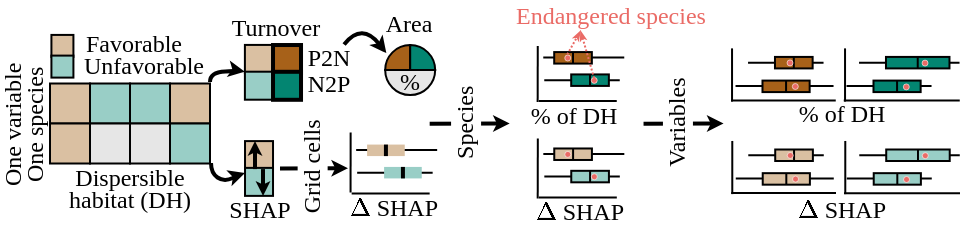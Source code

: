 <mxfile version="27.0.9">
  <diagram name="Page-1" id="c7558073-3199-34d8-9f00-42111426c3f3">
    <mxGraphModel dx="1092" dy="845" grid="1" gridSize="10" guides="1" tooltips="1" connect="1" arrows="1" fold="1" page="1" pageScale="1" pageWidth="826" pageHeight="1169" background="none" math="1" shadow="0">
      <root>
        <mxCell id="0" />
        <mxCell id="1" parent="0" />
        <mxCell id="JVSTVVGn9j7_Rl-9eGPp-84" value="" style="endArrow=none;html=1;rounded=0;" parent="1" edge="1">
          <mxGeometry width="50" height="50" relative="1" as="geometry">
            <mxPoint x="439.63" y="107.75" as="sourcePoint" />
            <mxPoint x="480.13" y="107.75" as="targetPoint" />
          </mxGeometry>
        </mxCell>
        <mxCell id="t9Jcl4g-q7xanhM5zm8e-96" value="" style="whiteSpace=wrap;html=1;aspect=fixed;fillColor=light-dark(#DAC0A2,#272727);fontFamily=Merriweather;" parent="1" vertex="1">
          <mxGeometry x="193" y="120.75" width="20" height="20" as="geometry" />
        </mxCell>
        <mxCell id="t9Jcl4g-q7xanhM5zm8e-97" value="" style="whiteSpace=wrap;html=1;aspect=fixed;fillColor=#99CEC6;fontFamily=Merriweather;" parent="1" vertex="1">
          <mxGeometry x="213" y="120.75" width="20" height="20" as="geometry" />
        </mxCell>
        <mxCell id="t9Jcl4g-q7xanhM5zm8e-98" value="" style="whiteSpace=wrap;html=1;aspect=fixed;fillColor=#99CEC6;fontFamily=Merriweather;" parent="1" vertex="1">
          <mxGeometry x="233" y="120.75" width="20" height="20" as="geometry" />
        </mxCell>
        <mxCell id="t9Jcl4g-q7xanhM5zm8e-99" value="" style="whiteSpace=wrap;html=1;aspect=fixed;fillColor=light-dark(#DAC0A2,#272727);fontFamily=Merriweather;" parent="1" vertex="1">
          <mxGeometry x="253" y="120.75" width="20" height="20" as="geometry" />
        </mxCell>
        <mxCell id="t9Jcl4g-q7xanhM5zm8e-101" value="" style="whiteSpace=wrap;html=1;aspect=fixed;fillColor=#DAC0A2;fontFamily=Merriweather;" parent="1" vertex="1">
          <mxGeometry x="193" y="140.75" width="20" height="20" as="geometry" />
        </mxCell>
        <mxCell id="t9Jcl4g-q7xanhM5zm8e-102" value="" style="whiteSpace=wrap;html=1;aspect=fixed;fillColor=#E6E6E6;fontFamily=Merriweather;" parent="1" vertex="1">
          <mxGeometry x="213" y="140.75" width="20" height="20" as="geometry" />
        </mxCell>
        <mxCell id="t9Jcl4g-q7xanhM5zm8e-103" value="" style="whiteSpace=wrap;html=1;aspect=fixed;fillColor=#E6E6E6;fontFamily=Merriweather;" parent="1" vertex="1">
          <mxGeometry x="233" y="140.75" width="20" height="20" as="geometry" />
        </mxCell>
        <mxCell id="t9Jcl4g-q7xanhM5zm8e-104" value="" style="whiteSpace=wrap;html=1;aspect=fixed;fillColor=#99CEC6;fontFamily=Merriweather;" parent="1" vertex="1">
          <mxGeometry x="253" y="140.75" width="20" height="20" as="geometry" />
        </mxCell>
        <mxCell id="t9Jcl4g-q7xanhM5zm8e-111" value="" style="whiteSpace=wrap;html=1;aspect=fixed;fillColor=light-dark(#DAC0A2,#272727);fontFamily=Merriweather;" parent="1" vertex="1">
          <mxGeometry x="193.71" y="96.46" width="11" height="11" as="geometry" />
        </mxCell>
        <mxCell id="t9Jcl4g-q7xanhM5zm8e-112" value="" style="whiteSpace=wrap;html=1;aspect=fixed;fillColor=#99CEC6;fontFamily=Merriweather;" parent="1" vertex="1">
          <mxGeometry x="193.71" y="106.8" width="11" height="11" as="geometry" />
        </mxCell>
        <mxCell id="t9Jcl4g-q7xanhM5zm8e-113" value="Favorable" style="text;html=1;align=center;verticalAlign=middle;whiteSpace=wrap;rounded=0;fontFamily=Merriweather;fontSize=12;" parent="1" vertex="1">
          <mxGeometry x="210" y="97.46" width="50" height="8" as="geometry" />
        </mxCell>
        <mxCell id="t9Jcl4g-q7xanhM5zm8e-114" value="Unfavorable" style="text;html=1;align=center;verticalAlign=middle;whiteSpace=wrap;rounded=0;fontFamily=Merriweather;fontSize=12;" parent="1" vertex="1">
          <mxGeometry x="210" y="107.8" width="60" height="8" as="geometry" />
        </mxCell>
        <mxCell id="t9Jcl4g-q7xanhM5zm8e-116" value="&lt;div style=&quot;line-height: 90%;&quot;&gt;Dispersible habitat (DH)&lt;/div&gt;" style="text;align=center;verticalAlign=middle;rounded=0;fontFamily=Merriweather;spacing=2;horizontal=1;whiteSpace=wrap;html=1;imageHeight=24;imageWidth=24;strokeOpacity=100;arcSize=12;" parent="1" vertex="1">
          <mxGeometry x="193" y="163.58" width="80" height="18.25" as="geometry" />
        </mxCell>
        <mxCell id="t9Jcl4g-q7xanhM5zm8e-122" value="" style="endArrow=none;html=1;rounded=0;" parent="1" edge="1">
          <mxGeometry width="50" height="50" relative="1" as="geometry">
            <mxPoint x="437.38" y="129.5" as="sourcePoint" />
            <mxPoint x="476.38" y="129.5" as="targetPoint" />
          </mxGeometry>
        </mxCell>
        <mxCell id="t9Jcl4g-q7xanhM5zm8e-123" value="" style="endArrow=none;html=1;rounded=0;exitX=0.231;exitY=-0.23;exitDx=0;exitDy=0;exitPerimeter=0;" parent="1" edge="1">
          <mxGeometry width="50" height="50" relative="1" as="geometry">
            <mxPoint x="436.828" y="129.99" as="sourcePoint" />
            <mxPoint x="436.88" y="102" as="targetPoint" />
          </mxGeometry>
        </mxCell>
        <mxCell id="t9Jcl4g-q7xanhM5zm8e-125" value="" style="rounded=0;whiteSpace=wrap;html=1;spacing=2;fillColor=light-dark(#A76119,#272727);strokeColor=default;rotation=90;" parent="1" vertex="1">
          <mxGeometry x="451.64" y="98.5" width="5.75" height="18.83" as="geometry" />
        </mxCell>
        <mxCell id="t9Jcl4g-q7xanhM5zm8e-137" value="% of DH" style="text;html=1;align=center;verticalAlign=middle;whiteSpace=wrap;rounded=0;fontFamily=Merriweather;rotation=0;" parent="1" vertex="1">
          <mxGeometry x="421.64" y="130.75" width="65.75" height="12" as="geometry" />
        </mxCell>
        <mxCell id="t9Jcl4g-q7xanhM5zm8e-153" value="" style="endArrow=classic;html=1;rounded=0;strokeWidth=2;endSize=2;startSize=2;" parent="1" edge="1">
          <mxGeometry width="50" height="50" relative="1" as="geometry">
            <mxPoint x="489.77" y="140.84" as="sourcePoint" />
            <mxPoint x="529.77" y="140.75" as="targetPoint" />
          </mxGeometry>
        </mxCell>
        <mxCell id="t9Jcl4g-q7xanhM5zm8e-154" value="&lt;font style=&quot;font-size: 12px;&quot; face=&quot;Merriweather&quot;&gt;Variables&lt;/font&gt;" style="edgeLabel;html=1;align=center;verticalAlign=middle;resizable=0;points=[];rotation=-90;" parent="t9Jcl4g-q7xanhM5zm8e-153" vertex="1" connectable="0">
          <mxGeometry x="-0.204" y="-1" relative="1" as="geometry">
            <mxPoint y="-1" as="offset" />
          </mxGeometry>
        </mxCell>
        <mxCell id="t9Jcl4g-q7xanhM5zm8e-157" value="" style="curved=1;endArrow=classic;html=1;rounded=0;endSize=2;startSize=2;strokeWidth=2;entryX=0.058;entryY=0.318;entryDx=0;entryDy=0;entryPerimeter=0;exitX=0.895;exitY=-0.016;exitDx=0;exitDy=0;exitPerimeter=0;" parent="1" edge="1">
          <mxGeometry width="50" height="50" relative="1" as="geometry">
            <mxPoint x="340.04" y="101.286" as="sourcePoint" />
            <mxPoint x="361.16" y="105.56" as="targetPoint" />
            <Array as="points">
              <mxPoint x="349" y="90" />
            </Array>
          </mxGeometry>
        </mxCell>
        <mxCell id="t9Jcl4g-q7xanhM5zm8e-161" value="&lt;div style=&quot;line-height: 90%;&quot;&gt;Endangered species&lt;/div&gt;" style="text;html=1;align=left;verticalAlign=middle;whiteSpace=wrap;rounded=0;fontFamily=Merriweather;fontColor=#EA6B66;" parent="1" vertex="1">
          <mxGeometry x="424.45" y="79.67" width="99.68" height="14.75" as="geometry" />
        </mxCell>
        <mxCell id="evcmtG2pBrmlfLZdstya-1" value="Area" style="text;html=1;align=center;verticalAlign=middle;whiteSpace=wrap;rounded=0;fontFamily=Merriweather;" parent="1" vertex="1">
          <mxGeometry x="358.34" y="85.46" width="28.5" height="12" as="geometry" />
        </mxCell>
        <mxCell id="JVSTVVGn9j7_Rl-9eGPp-77" value="" style="endArrow=classic;html=1;rounded=0;strokeWidth=2;endSize=2;startSize=2;" parent="1" edge="1">
          <mxGeometry width="50" height="50" relative="1" as="geometry">
            <mxPoint x="382.84" y="140.84" as="sourcePoint" />
            <mxPoint x="422.84" y="140.75" as="targetPoint" />
          </mxGeometry>
        </mxCell>
        <mxCell id="JVSTVVGn9j7_Rl-9eGPp-78" value="&lt;font style=&quot;font-size: 12px;&quot; face=&quot;Merriweather&quot;&gt;Species&lt;/font&gt;" style="edgeLabel;html=1;align=center;verticalAlign=middle;resizable=0;points=[];rotation=-90;" parent="JVSTVVGn9j7_Rl-9eGPp-77" vertex="1" connectable="0">
          <mxGeometry x="-0.204" y="-1" relative="1" as="geometry">
            <mxPoint x="1" y="-1" as="offset" />
          </mxGeometry>
        </mxCell>
        <mxCell id="JVSTVVGn9j7_Rl-9eGPp-82" value="&lt;div style=&quot;line-height: 90%;&quot;&gt;One variable&lt;div&gt;One species&lt;/div&gt;&lt;/div&gt;" style="text;html=1;align=center;verticalAlign=middle;whiteSpace=wrap;rounded=0;fontFamily=Merriweather;rotation=-90;" parent="1" vertex="1">
          <mxGeometry x="145.47" y="134.88" width="67.62" height="12" as="geometry" />
        </mxCell>
        <mxCell id="JVSTVVGn9j7_Rl-9eGPp-85" value="" style="endArrow=none;html=1;rounded=0;entryX=0;entryY=0.5;entryDx=0;entryDy=0;exitX=1;exitY=0.5;exitDx=0;exitDy=0;" parent="1" source="t9Jcl4g-q7xanhM5zm8e-125" target="t9Jcl4g-q7xanhM5zm8e-125" edge="1">
          <mxGeometry width="50" height="50" relative="1" as="geometry">
            <mxPoint x="448.51" y="137.5" as="sourcePoint" />
            <mxPoint x="448.51" y="97.07" as="targetPoint" />
          </mxGeometry>
        </mxCell>
        <mxCell id="JVSTVVGn9j7_Rl-9eGPp-87" value="" style="endArrow=none;html=1;rounded=0;" parent="1" edge="1">
          <mxGeometry width="50" height="50" relative="1" as="geometry">
            <mxPoint x="440.13" y="119.08" as="sourcePoint" />
            <mxPoint x="477.88" y="119.08" as="targetPoint" />
          </mxGeometry>
        </mxCell>
        <mxCell id="JVSTVVGn9j7_Rl-9eGPp-88" value="" style="rounded=0;whiteSpace=wrap;html=1;spacing=2;fillColor=light-dark(#038571,#272727);strokeColor=default;rotation=90;" parent="1" vertex="1">
          <mxGeometry x="460.14" y="109.67" width="5.75" height="18.83" as="geometry" />
        </mxCell>
        <mxCell id="JVSTVVGn9j7_Rl-9eGPp-89" value="" style="endArrow=none;html=1;rounded=0;entryX=0;entryY=0.5;entryDx=0;entryDy=0;exitX=1;exitY=0.5;exitDx=0;exitDy=0;" parent="1" source="JVSTVVGn9j7_Rl-9eGPp-88" target="JVSTVVGn9j7_Rl-9eGPp-88" edge="1">
          <mxGeometry width="50" height="50" relative="1" as="geometry">
            <mxPoint x="457.01" y="148.67" as="sourcePoint" />
            <mxPoint x="457.01" y="108.24" as="targetPoint" />
          </mxGeometry>
        </mxCell>
        <mxCell id="JVSTVVGn9j7_Rl-9eGPp-91" value="" style="ellipse;whiteSpace=wrap;html=1;aspect=fixed;strokeColor=#FFFFFF;fillColor=#EA6B66;strokeWidth=0.3;fontColor=#EA6B66;" parent="1" vertex="1">
          <mxGeometry x="450.13" y="106.25" width="3" height="3" as="geometry" />
        </mxCell>
        <mxCell id="JVSTVVGn9j7_Rl-9eGPp-92" value="" style="ellipse;whiteSpace=wrap;html=1;aspect=fixed;strokeColor=#FFFFFF;fillColor=#EA6B66;strokeWidth=0.3;fontColor=#EA6B66;" parent="1" vertex="1">
          <mxGeometry x="463.38" y="117.45" width="3" height="3" as="geometry" />
        </mxCell>
        <mxCell id="JVSTVVGn9j7_Rl-9eGPp-100" value="" style="endArrow=classicThin;html=1;rounded=0;entryX=0.5;entryY=1;entryDx=0;entryDy=0;exitX=0.5;exitY=0;exitDx=0;exitDy=0;endSize=2;startSize=2;endFill=0;dashed=1;dashPattern=1 1;strokeColor=#EA6B66;" parent="1" source="JVSTVVGn9j7_Rl-9eGPp-91" edge="1">
          <mxGeometry width="50" height="50" relative="1" as="geometry">
            <mxPoint x="440.13" y="146.75" as="sourcePoint" />
            <mxPoint x="458.29" y="94.42" as="targetPoint" />
          </mxGeometry>
        </mxCell>
        <mxCell id="ivieuPq2knwxXdDO1lVb-80" value="" style="endArrow=classicThin;html=1;rounded=0;entryX=0.5;entryY=1;entryDx=0;entryDy=0;exitX=0.334;exitY=0.391;exitDx=0;exitDy=0;endSize=2;startSize=2;endFill=0;dashed=1;dashPattern=1 1;strokeColor=#EA6B66;exitPerimeter=0;" parent="1" source="JVSTVVGn9j7_Rl-9eGPp-88" edge="1">
          <mxGeometry width="50" height="50" relative="1" as="geometry">
            <mxPoint x="469.13" y="116.75" as="sourcePoint" />
            <mxPoint x="458.29" y="94.42" as="targetPoint" />
          </mxGeometry>
        </mxCell>
        <mxCell id="m_JDdIxR8Er-Uh5f6psP-87" value="" style="endArrow=none;html=1;rounded=0;" parent="1" edge="1">
          <mxGeometry width="50" height="50" relative="1" as="geometry">
            <mxPoint x="346.08" y="154.0" as="sourcePoint" />
            <mxPoint x="386.58" y="154" as="targetPoint" />
          </mxGeometry>
        </mxCell>
        <mxCell id="m_JDdIxR8Er-Uh5f6psP-88" value="" style="endArrow=none;html=1;rounded=0;" parent="1" edge="1">
          <mxGeometry width="50" height="50" relative="1" as="geometry">
            <mxPoint x="343.83" y="175.75" as="sourcePoint" />
            <mxPoint x="382.83" y="175.75" as="targetPoint" />
          </mxGeometry>
        </mxCell>
        <mxCell id="m_JDdIxR8Er-Uh5f6psP-89" value="" style="endArrow=none;html=1;rounded=0;exitX=0.231;exitY=-0.23;exitDx=0;exitDy=0;exitPerimeter=0;" parent="1" edge="1">
          <mxGeometry width="50" height="50" relative="1" as="geometry">
            <mxPoint x="343.278" y="175.24" as="sourcePoint" />
            <mxPoint x="343.33" y="145.25" as="targetPoint" />
          </mxGeometry>
        </mxCell>
        <mxCell id="m_JDdIxR8Er-Uh5f6psP-90" value="" style="rounded=0;whiteSpace=wrap;html=1;spacing=2;fillColor=light-dark(#DAC0A2,#272727);strokeColor=none;rotation=90;" parent="1" vertex="1">
          <mxGeometry x="358.09" y="144.75" width="5.75" height="18.83" as="geometry" />
        </mxCell>
        <mxCell id="m_JDdIxR8Er-Uh5f6psP-93" value="" style="endArrow=none;html=1;rounded=0;entryX=0;entryY=0.5;entryDx=0;entryDy=0;exitX=1;exitY=0.5;exitDx=0;exitDy=0;strokeWidth=2;" parent="1" source="m_JDdIxR8Er-Uh5f6psP-90" target="m_JDdIxR8Er-Uh5f6psP-90" edge="1">
          <mxGeometry width="50" height="50" relative="1" as="geometry">
            <mxPoint x="354.96" y="183.75" as="sourcePoint" />
            <mxPoint x="354.96" y="143.32" as="targetPoint" />
          </mxGeometry>
        </mxCell>
        <mxCell id="m_JDdIxR8Er-Uh5f6psP-94" value="" style="endArrow=none;html=1;rounded=0;" parent="1" edge="1">
          <mxGeometry width="50" height="50" relative="1" as="geometry">
            <mxPoint x="346.58" y="165.33" as="sourcePoint" />
            <mxPoint x="384.33" y="165.33" as="targetPoint" />
          </mxGeometry>
        </mxCell>
        <mxCell id="m_JDdIxR8Er-Uh5f6psP-95" value="" style="rounded=0;whiteSpace=wrap;html=1;spacing=2;fillColor=light-dark(#99CEC6,#272727);strokeColor=none;rotation=90;" parent="1" vertex="1">
          <mxGeometry x="366.59" y="155.92" width="5.75" height="18.83" as="geometry" />
        </mxCell>
        <mxCell id="m_JDdIxR8Er-Uh5f6psP-96" value="" style="endArrow=none;html=1;rounded=0;entryX=0;entryY=0.5;entryDx=0;entryDy=0;exitX=1;exitY=0.5;exitDx=0;exitDy=0;strokeWidth=2;" parent="1" source="m_JDdIxR8Er-Uh5f6psP-95" target="m_JDdIxR8Er-Uh5f6psP-95" edge="1">
          <mxGeometry width="50" height="50" relative="1" as="geometry">
            <mxPoint x="363.46" y="194.92" as="sourcePoint" />
            <mxPoint x="363.46" y="154.49" as="targetPoint" />
          </mxGeometry>
        </mxCell>
        <mxCell id="m_JDdIxR8Er-Uh5f6psP-101" value="" style="endArrow=classic;html=1;rounded=0;strokeWidth=2;endSize=2;startSize=2;" parent="1" edge="1">
          <mxGeometry width="50" height="50" relative="1" as="geometry">
            <mxPoint x="308" y="163.22" as="sourcePoint" />
            <mxPoint x="342" y="163.13" as="targetPoint" />
          </mxGeometry>
        </mxCell>
        <mxCell id="m_JDdIxR8Er-Uh5f6psP-102" value="&lt;font style=&quot;font-size: 12px;&quot; face=&quot;Merriweather&quot;&gt;Grid cells&lt;/font&gt;" style="edgeLabel;html=1;align=center;verticalAlign=middle;resizable=0;points=[];rotation=-90;" parent="m_JDdIxR8Er-Uh5f6psP-101" vertex="1" connectable="0">
          <mxGeometry x="-0.204" y="-1" relative="1" as="geometry">
            <mxPoint x="2" y="-1" as="offset" />
          </mxGeometry>
        </mxCell>
        <mxCell id="m_JDdIxR8Er-Uh5f6psP-103" value="" style="whiteSpace=wrap;html=1;aspect=fixed;fillColor=light-dark(#DAC0A2,#272727);fontFamily=Merriweather;" parent="1" vertex="1">
          <mxGeometry x="290.45" y="101.46" width="14" height="14" as="geometry" />
        </mxCell>
        <mxCell id="m_JDdIxR8Er-Uh5f6psP-104" value="" style="whiteSpace=wrap;html=1;aspect=fixed;fillColor=#99CEC6;fontFamily=Merriweather;" parent="1" vertex="1">
          <mxGeometry x="290.45" y="114.85" width="14" height="14" as="geometry" />
        </mxCell>
        <mxCell id="m_JDdIxR8Er-Uh5f6psP-105" value="" style="curved=1;endArrow=classic;html=1;rounded=0;endSize=2;startSize=2;strokeWidth=2;entryX=0;entryY=0;entryDx=0;entryDy=0;" parent="1" target="m_JDdIxR8Er-Uh5f6psP-104" edge="1">
          <mxGeometry width="50" height="50" relative="1" as="geometry">
            <mxPoint x="273" y="120" as="sourcePoint" />
            <mxPoint x="300" y="128.85" as="targetPoint" />
            <Array as="points">
              <mxPoint x="273" y="115" />
              <mxPoint x="288.38" y="114.48" />
            </Array>
          </mxGeometry>
        </mxCell>
        <mxCell id="m_JDdIxR8Er-Uh5f6psP-107" value="" style="whiteSpace=wrap;html=1;aspect=fixed;fillColor=light-dark(#DAC0A2,#272727);fontFamily=Merriweather;" parent="1" vertex="1">
          <mxGeometry x="290.51" y="149.55" width="14" height="14" as="geometry" />
        </mxCell>
        <mxCell id="m_JDdIxR8Er-Uh5f6psP-108" value="" style="whiteSpace=wrap;html=1;aspect=fixed;fillColor=#99CEC6;fontFamily=Merriweather;" parent="1" vertex="1">
          <mxGeometry x="290.51" y="162.94" width="14" height="14" as="geometry" />
        </mxCell>
        <mxCell id="m_JDdIxR8Er-Uh5f6psP-109" value="" style="endArrow=none;html=1;rounded=0;strokeWidth=2;endSize=1;startSize=1;startFill=1;startArrow=classic;entryX=0.5;entryY=1;entryDx=0;entryDy=0;exitX=0.5;exitY=1;exitDx=0;exitDy=0;" parent="1" edge="1">
          <mxGeometry width="50" height="50" relative="1" as="geometry">
            <mxPoint x="299.51" y="176.94" as="sourcePoint" />
            <mxPoint x="299.51" y="163.55" as="targetPoint" />
          </mxGeometry>
        </mxCell>
        <mxCell id="m_JDdIxR8Er-Uh5f6psP-111" value="" style="endArrow=classic;html=1;rounded=0;strokeWidth=2;endSize=1;startSize=1;entryX=0.5;entryY=0;entryDx=0;entryDy=0;exitX=0.5;exitY=1;exitDx=0;exitDy=0;" parent="1" edge="1">
          <mxGeometry width="50" height="50" relative="1" as="geometry">
            <mxPoint x="295.51" y="163.55" as="sourcePoint" />
            <mxPoint x="295.51" y="149.55" as="targetPoint" />
          </mxGeometry>
        </mxCell>
        <mxCell id="m_JDdIxR8Er-Uh5f6psP-113" value="SHAP" style="text;html=1;align=center;verticalAlign=middle;whiteSpace=wrap;rounded=0;fontFamily=Merriweather;rotation=0;" parent="1" vertex="1">
          <mxGeometry x="281.7" y="177.94" width="31.62" height="12" as="geometry" />
        </mxCell>
        <mxCell id="m_JDdIxR8Er-Uh5f6psP-116" value="`\Delta` SHAP" style="text;html=1;align=center;verticalAlign=middle;whiteSpace=wrap;rounded=0;fontFamily=Merriweather;" parent="1" vertex="1">
          <mxGeometry x="338.76" y="174.75" width="51.62" height="17.25" as="geometry" />
        </mxCell>
        <mxCell id="m_JDdIxR8Er-Uh5f6psP-124" value="" style="group;aspect=fixed;" parent="1" vertex="1" connectable="0">
          <mxGeometry x="360.59" y="101.51" width="29" height="25" as="geometry" />
        </mxCell>
        <mxCell id="m_JDdIxR8Er-Uh5f6psP-119" value="" style="verticalLabelPosition=bottom;verticalAlign=top;html=1;shape=mxgraph.basic.pie;startAngle=0.75;endAngle=0;fillColor=#A76119;strokeWidth=1;" parent="m_JDdIxR8Er-Uh5f6psP-124" vertex="1">
          <mxGeometry width="25" height="25.0" as="geometry" />
        </mxCell>
        <mxCell id="m_JDdIxR8Er-Uh5f6psP-120" value="" style="verticalLabelPosition=bottom;verticalAlign=top;html=1;shape=mxgraph.basic.pie;startAngle=0;endAngle=0.25;fillColor=#038571;strokeWidth=1;" parent="m_JDdIxR8Er-Uh5f6psP-124" vertex="1">
          <mxGeometry width="25" height="25.0" as="geometry" />
        </mxCell>
        <mxCell id="m_JDdIxR8Er-Uh5f6psP-121" value="" style="verticalLabelPosition=bottom;verticalAlign=top;html=1;shape=mxgraph.basic.pie;startAngle=0.25;endAngle=0.75;fillColor=#E6E6E6;strokeWidth=1;" parent="m_JDdIxR8Er-Uh5f6psP-124" vertex="1">
          <mxGeometry width="25" height="25.0" as="geometry" />
        </mxCell>
        <mxCell id="m_JDdIxR8Er-Uh5f6psP-125" value="%" style="text;html=1;align=center;verticalAlign=middle;whiteSpace=wrap;rounded=0;fontFamily=Merriweather;" parent="1" vertex="1">
          <mxGeometry x="366.09" y="113.51" width="14" height="12" as="geometry" />
        </mxCell>
        <mxCell id="m_JDdIxR8Er-Uh5f6psP-131" value="P2N" style="text;html=1;align=center;verticalAlign=middle;whiteSpace=wrap;rounded=0;fontFamily=Merriweather;fontSize=12;" parent="1" vertex="1">
          <mxGeometry x="318.51" y="104.46" width="26.68" height="8" as="geometry" />
        </mxCell>
        <mxCell id="m_JDdIxR8Er-Uh5f6psP-132" value="N2P" style="text;html=1;align=center;verticalAlign=middle;whiteSpace=wrap;rounded=0;fontFamily=Merriweather;fontSize=12;" parent="1" vertex="1">
          <mxGeometry x="318.51" y="117.33" width="26.68" height="8" as="geometry" />
        </mxCell>
        <mxCell id="m_JDdIxR8Er-Uh5f6psP-134" value="" style="endArrow=none;html=1;rounded=0;" parent="1" edge="1">
          <mxGeometry width="50" height="50" relative="1" as="geometry">
            <mxPoint x="439.66" y="155.95" as="sourcePoint" />
            <mxPoint x="480.16" y="155.95" as="targetPoint" />
          </mxGeometry>
        </mxCell>
        <mxCell id="m_JDdIxR8Er-Uh5f6psP-135" value="" style="endArrow=none;html=1;rounded=0;" parent="1" edge="1">
          <mxGeometry width="50" height="50" relative="1" as="geometry">
            <mxPoint x="437.41" y="177.7" as="sourcePoint" />
            <mxPoint x="476.41" y="177.7" as="targetPoint" />
          </mxGeometry>
        </mxCell>
        <mxCell id="m_JDdIxR8Er-Uh5f6psP-136" value="" style="endArrow=none;html=1;rounded=0;exitX=0.231;exitY=-0.23;exitDx=0;exitDy=0;exitPerimeter=0;" parent="1" edge="1">
          <mxGeometry width="50" height="50" relative="1" as="geometry">
            <mxPoint x="436.858" y="178.19" as="sourcePoint" />
            <mxPoint x="436.91" y="148.2" as="targetPoint" />
          </mxGeometry>
        </mxCell>
        <mxCell id="m_JDdIxR8Er-Uh5f6psP-137" value="" style="rounded=0;whiteSpace=wrap;html=1;spacing=2;fillColor=light-dark(#DAC0A2,#272727);strokeColor=default;rotation=90;" parent="1" vertex="1">
          <mxGeometry x="451.67" y="146.7" width="5.75" height="18.83" as="geometry" />
        </mxCell>
        <mxCell id="m_JDdIxR8Er-Uh5f6psP-138" value="" style="endArrow=none;html=1;rounded=0;entryX=0;entryY=0.5;entryDx=0;entryDy=0;exitX=1;exitY=0.5;exitDx=0;exitDy=0;" parent="1" source="m_JDdIxR8Er-Uh5f6psP-137" target="m_JDdIxR8Er-Uh5f6psP-137" edge="1">
          <mxGeometry width="50" height="50" relative="1" as="geometry">
            <mxPoint x="448.54" y="185.7" as="sourcePoint" />
            <mxPoint x="448.54" y="145.27" as="targetPoint" />
          </mxGeometry>
        </mxCell>
        <mxCell id="m_JDdIxR8Er-Uh5f6psP-139" value="" style="endArrow=none;html=1;rounded=0;" parent="1" edge="1">
          <mxGeometry width="50" height="50" relative="1" as="geometry">
            <mxPoint x="440.16" y="167.28" as="sourcePoint" />
            <mxPoint x="477.91" y="167.28" as="targetPoint" />
          </mxGeometry>
        </mxCell>
        <mxCell id="m_JDdIxR8Er-Uh5f6psP-140" value="" style="rounded=0;whiteSpace=wrap;html=1;spacing=2;fillColor=light-dark(#99CEC6,#272727);strokeColor=default;rotation=90;" parent="1" vertex="1">
          <mxGeometry x="460.17" y="157.87" width="5.75" height="18.83" as="geometry" />
        </mxCell>
        <mxCell id="m_JDdIxR8Er-Uh5f6psP-141" value="" style="endArrow=none;html=1;rounded=0;entryX=0;entryY=0.5;entryDx=0;entryDy=0;exitX=1;exitY=0.5;exitDx=0;exitDy=0;" parent="1" source="m_JDdIxR8Er-Uh5f6psP-140" target="m_JDdIxR8Er-Uh5f6psP-140" edge="1">
          <mxGeometry width="50" height="50" relative="1" as="geometry">
            <mxPoint x="457.04" y="196.87" as="sourcePoint" />
            <mxPoint x="457.04" y="156.44" as="targetPoint" />
          </mxGeometry>
        </mxCell>
        <mxCell id="m_JDdIxR8Er-Uh5f6psP-142" value="" style="ellipse;whiteSpace=wrap;html=1;aspect=fixed;strokeColor=#FFFFFF;fillColor=#EA6B66;strokeWidth=0.3;fontColor=#EA6B66;" parent="1" vertex="1">
          <mxGeometry x="450.16" y="154.45" width="3" height="3" as="geometry" />
        </mxCell>
        <mxCell id="m_JDdIxR8Er-Uh5f6psP-143" value="" style="ellipse;whiteSpace=wrap;html=1;aspect=fixed;strokeColor=#FFFFFF;fillColor=#EA6B66;strokeWidth=0.3;fontColor=#EA6B66;" parent="1" vertex="1">
          <mxGeometry x="463.41" y="165.65" width="3" height="3" as="geometry" />
        </mxCell>
        <mxCell id="m_JDdIxR8Er-Uh5f6psP-144" value="`\Delta` SHAP" style="text;html=1;align=center;verticalAlign=middle;whiteSpace=wrap;rounded=0;fontFamily=Merriweather;" parent="1" vertex="1">
          <mxGeometry x="432.34" y="176.7" width="51.62" height="17.25" as="geometry" />
        </mxCell>
        <mxCell id="m_JDdIxR8Er-Uh5f6psP-145" value="" style="endArrow=none;html=1;rounded=0;" parent="1" edge="1">
          <mxGeometry width="50" height="50" relative="1" as="geometry">
            <mxPoint x="534.02" y="129.77" as="sourcePoint" />
            <mxPoint x="534.02" y="103.19" as="targetPoint" />
          </mxGeometry>
        </mxCell>
        <mxCell id="m_JDdIxR8Er-Uh5f6psP-146" value="" style="endArrow=none;html=1;rounded=0;exitX=0;exitY=0;exitDx=0;exitDy=0;" parent="1" edge="1">
          <mxGeometry width="50" height="50" relative="1" as="geometry">
            <mxPoint x="533.52" y="129.23" as="sourcePoint" />
            <mxPoint x="585.88" y="129.23" as="targetPoint" />
          </mxGeometry>
        </mxCell>
        <mxCell id="m_JDdIxR8Er-Uh5f6psP-147" value="" style="endArrow=none;html=1;rounded=0;" parent="1" edge="1">
          <mxGeometry width="50" height="50" relative="1" as="geometry">
            <mxPoint x="542.02" y="110.33" as="sourcePoint" />
            <mxPoint x="579.77" y="110.33" as="targetPoint" />
          </mxGeometry>
        </mxCell>
        <mxCell id="m_JDdIxR8Er-Uh5f6psP-148" value="" style="rounded=0;whiteSpace=wrap;html=1;spacing=2;fillColor=light-dark(#A76119,#272727);strokeColor=default;rotation=90;" parent="1" vertex="1">
          <mxGeometry x="562.03" y="100.92" width="5.75" height="18.83" as="geometry" />
        </mxCell>
        <mxCell id="m_JDdIxR8Er-Uh5f6psP-149" value="" style="endArrow=none;html=1;rounded=0;entryX=0;entryY=0.5;entryDx=0;entryDy=0;exitX=1;exitY=0.5;exitDx=0;exitDy=0;" parent="1" source="m_JDdIxR8Er-Uh5f6psP-148" target="m_JDdIxR8Er-Uh5f6psP-148" edge="1">
          <mxGeometry width="50" height="50" relative="1" as="geometry">
            <mxPoint x="558.9" y="139.92" as="sourcePoint" />
            <mxPoint x="558.9" y="99.49" as="targetPoint" />
          </mxGeometry>
        </mxCell>
        <mxCell id="m_JDdIxR8Er-Uh5f6psP-150" value="" style="ellipse;whiteSpace=wrap;html=1;aspect=fixed;strokeColor=#FFFFFF;fillColor=#EA6B66;strokeWidth=0.3;fontColor=#EA6B66;" parent="1" vertex="1">
          <mxGeometry x="561.27" y="108.7" width="3" height="3" as="geometry" />
        </mxCell>
        <mxCell id="m_JDdIxR8Er-Uh5f6psP-151" value="" style="endArrow=none;html=1;rounded=0;" parent="1" edge="1">
          <mxGeometry width="50" height="50" relative="1" as="geometry">
            <mxPoint x="535.77" y="122.0" as="sourcePoint" />
            <mxPoint x="584.77" y="122.0" as="targetPoint" />
          </mxGeometry>
        </mxCell>
        <mxCell id="m_JDdIxR8Er-Uh5f6psP-152" value="" style="rounded=0;whiteSpace=wrap;html=1;spacing=2;fillColor=light-dark(#A76119,#272727);strokeColor=default;rotation=90;" parent="1" vertex="1">
          <mxGeometry x="558.16" y="110.38" width="5.75" height="23.58" as="geometry" />
        </mxCell>
        <mxCell id="m_JDdIxR8Er-Uh5f6psP-153" value="" style="endArrow=none;html=1;rounded=0;entryX=0;entryY=0.5;entryDx=0;entryDy=0;exitX=1;exitY=0.5;exitDx=0;exitDy=0;" parent="1" source="m_JDdIxR8Er-Uh5f6psP-152" target="m_JDdIxR8Er-Uh5f6psP-152" edge="1">
          <mxGeometry width="50" height="50" relative="1" as="geometry">
            <mxPoint x="552.65" y="151.75" as="sourcePoint" />
            <mxPoint x="552.65" y="111.32" as="targetPoint" />
          </mxGeometry>
        </mxCell>
        <mxCell id="m_JDdIxR8Er-Uh5f6psP-154" value="" style="ellipse;whiteSpace=wrap;html=1;aspect=fixed;strokeColor=#FFFFFF;fillColor=#EA6B66;strokeWidth=0.3;fontColor=#EA6B66;" parent="1" vertex="1">
          <mxGeometry x="563.91" y="120.5" width="3" height="3" as="geometry" />
        </mxCell>
        <mxCell id="m_JDdIxR8Er-Uh5f6psP-163" value="" style="endArrow=none;html=1;rounded=0;" parent="1" edge="1">
          <mxGeometry width="50" height="50" relative="1" as="geometry">
            <mxPoint x="590.52" y="129.77" as="sourcePoint" />
            <mxPoint x="590.52" y="103.19" as="targetPoint" />
          </mxGeometry>
        </mxCell>
        <mxCell id="m_JDdIxR8Er-Uh5f6psP-164" value="" style="endArrow=none;html=1;rounded=0;exitX=0;exitY=0;exitDx=0;exitDy=0;" parent="1" edge="1">
          <mxGeometry width="50" height="50" relative="1" as="geometry">
            <mxPoint x="589.88" y="129.28" as="sourcePoint" />
            <mxPoint x="647.88" y="129.28" as="targetPoint" />
          </mxGeometry>
        </mxCell>
        <mxCell id="m_JDdIxR8Er-Uh5f6psP-165" value="" style="endArrow=none;html=1;rounded=0;" parent="1" edge="1">
          <mxGeometry width="50" height="50" relative="1" as="geometry">
            <mxPoint x="597.52" y="110.33" as="sourcePoint" />
            <mxPoint x="647.77" y="110.33" as="targetPoint" />
          </mxGeometry>
        </mxCell>
        <mxCell id="m_JDdIxR8Er-Uh5f6psP-166" value="" style="rounded=0;whiteSpace=wrap;html=1;spacing=2;fillColor=light-dark(#038571,#272727);strokeColor=default;rotation=90;" parent="1" vertex="1">
          <mxGeometry x="623.99" y="94.46" width="5.75" height="31.75" as="geometry" />
        </mxCell>
        <mxCell id="m_JDdIxR8Er-Uh5f6psP-167" value="" style="endArrow=none;html=1;rounded=0;entryX=0;entryY=0.5;entryDx=0;entryDy=0;exitX=1;exitY=0.5;exitDx=0;exitDy=0;" parent="1" source="m_JDdIxR8Er-Uh5f6psP-166" target="m_JDdIxR8Er-Uh5f6psP-166" edge="1">
          <mxGeometry width="50" height="50" relative="1" as="geometry">
            <mxPoint x="614.4" y="139.92" as="sourcePoint" />
            <mxPoint x="614.4" y="99.49" as="targetPoint" />
          </mxGeometry>
        </mxCell>
        <mxCell id="m_JDdIxR8Er-Uh5f6psP-168" value="" style="ellipse;whiteSpace=wrap;html=1;aspect=fixed;strokeColor=#FFFFFF;fillColor=#EA6B66;strokeWidth=0.3;fontColor=#EA6B66;" parent="1" vertex="1">
          <mxGeometry x="628.77" y="108.8" width="3" height="3" as="geometry" />
        </mxCell>
        <mxCell id="m_JDdIxR8Er-Uh5f6psP-169" value="" style="endArrow=none;html=1;rounded=0;" parent="1" edge="1">
          <mxGeometry width="50" height="50" relative="1" as="geometry">
            <mxPoint x="591.27" y="122.0" as="sourcePoint" />
            <mxPoint x="633.77" y="122.0" as="targetPoint" />
          </mxGeometry>
        </mxCell>
        <mxCell id="m_JDdIxR8Er-Uh5f6psP-170" value="" style="rounded=0;whiteSpace=wrap;html=1;spacing=2;fillColor=light-dark(#038571,#272727);strokeColor=default;rotation=90;" parent="1" vertex="1">
          <mxGeometry x="613.66" y="110.38" width="5.75" height="23.58" as="geometry" />
        </mxCell>
        <mxCell id="m_JDdIxR8Er-Uh5f6psP-171" value="" style="endArrow=none;html=1;rounded=0;entryX=0;entryY=0.5;entryDx=0;entryDy=0;exitX=1;exitY=0.5;exitDx=0;exitDy=0;" parent="1" source="m_JDdIxR8Er-Uh5f6psP-170" target="m_JDdIxR8Er-Uh5f6psP-170" edge="1">
          <mxGeometry width="50" height="50" relative="1" as="geometry">
            <mxPoint x="608.15" y="151.75" as="sourcePoint" />
            <mxPoint x="608.15" y="111.32" as="targetPoint" />
          </mxGeometry>
        </mxCell>
        <mxCell id="m_JDdIxR8Er-Uh5f6psP-172" value="" style="ellipse;whiteSpace=wrap;html=1;aspect=fixed;strokeColor=#FFFFFF;fillColor=#EA6B66;strokeWidth=0.3;fontColor=#EA6B66;" parent="1" vertex="1">
          <mxGeometry x="619.41" y="120.7" width="3" height="3" as="geometry" />
        </mxCell>
        <mxCell id="m_JDdIxR8Er-Uh5f6psP-181" value="% of DH" style="text;html=1;align=center;verticalAlign=middle;whiteSpace=wrap;rounded=0;fontFamily=Merriweather;rotation=0;" parent="1" vertex="1">
          <mxGeometry x="555.6" y="129.75" width="65.75" height="12" as="geometry" />
        </mxCell>
        <mxCell id="m_JDdIxR8Er-Uh5f6psP-182" value="" style="endArrow=none;html=1;rounded=0;" parent="1" edge="1">
          <mxGeometry width="50" height="50" relative="1" as="geometry">
            <mxPoint x="534.14" y="176.06" as="sourcePoint" />
            <mxPoint x="534.14" y="149.48" as="targetPoint" />
          </mxGeometry>
        </mxCell>
        <mxCell id="m_JDdIxR8Er-Uh5f6psP-183" value="" style="endArrow=none;html=1;rounded=0;exitX=0;exitY=0;exitDx=0;exitDy=0;" parent="1" edge="1">
          <mxGeometry width="50" height="50" relative="1" as="geometry">
            <mxPoint x="533.64" y="175.52" as="sourcePoint" />
            <mxPoint x="586" y="175.52" as="targetPoint" />
          </mxGeometry>
        </mxCell>
        <mxCell id="m_JDdIxR8Er-Uh5f6psP-184" value="" style="endArrow=none;html=1;rounded=0;" parent="1" edge="1">
          <mxGeometry width="50" height="50" relative="1" as="geometry">
            <mxPoint x="542.14" y="156.62" as="sourcePoint" />
            <mxPoint x="579.89" y="156.62" as="targetPoint" />
          </mxGeometry>
        </mxCell>
        <mxCell id="m_JDdIxR8Er-Uh5f6psP-185" value="" style="rounded=0;whiteSpace=wrap;html=1;spacing=2;fillColor=light-dark(#DAC0A2,#272727);strokeColor=default;rotation=90;" parent="1" vertex="1">
          <mxGeometry x="562.15" y="147.21" width="5.75" height="18.83" as="geometry" />
        </mxCell>
        <mxCell id="m_JDdIxR8Er-Uh5f6psP-186" value="" style="endArrow=none;html=1;rounded=0;entryX=0;entryY=0.5;entryDx=0;entryDy=0;exitX=1;exitY=0.5;exitDx=0;exitDy=0;" parent="1" source="m_JDdIxR8Er-Uh5f6psP-185" target="m_JDdIxR8Er-Uh5f6psP-185" edge="1">
          <mxGeometry width="50" height="50" relative="1" as="geometry">
            <mxPoint x="559.02" y="186.21" as="sourcePoint" />
            <mxPoint x="559.02" y="145.78" as="targetPoint" />
          </mxGeometry>
        </mxCell>
        <mxCell id="m_JDdIxR8Er-Uh5f6psP-187" value="" style="ellipse;whiteSpace=wrap;html=1;aspect=fixed;strokeColor=#FFFFFF;fillColor=#EA6B66;strokeWidth=0.3;fontColor=#EA6B66;" parent="1" vertex="1">
          <mxGeometry x="561.39" y="154.99" width="3" height="3" as="geometry" />
        </mxCell>
        <mxCell id="m_JDdIxR8Er-Uh5f6psP-188" value="" style="endArrow=none;html=1;rounded=0;" parent="1" edge="1">
          <mxGeometry width="50" height="50" relative="1" as="geometry">
            <mxPoint x="535.89" y="168.29" as="sourcePoint" />
            <mxPoint x="584.89" y="168.29" as="targetPoint" />
          </mxGeometry>
        </mxCell>
        <mxCell id="m_JDdIxR8Er-Uh5f6psP-189" value="" style="rounded=0;whiteSpace=wrap;html=1;spacing=2;fillColor=light-dark(#DAC0A2,#272727);strokeColor=default;rotation=90;" parent="1" vertex="1">
          <mxGeometry x="558.28" y="156.67" width="5.75" height="23.58" as="geometry" />
        </mxCell>
        <mxCell id="m_JDdIxR8Er-Uh5f6psP-190" value="" style="endArrow=none;html=1;rounded=0;entryX=0;entryY=0.5;entryDx=0;entryDy=0;exitX=1;exitY=0.5;exitDx=0;exitDy=0;" parent="1" source="m_JDdIxR8Er-Uh5f6psP-189" target="m_JDdIxR8Er-Uh5f6psP-189" edge="1">
          <mxGeometry width="50" height="50" relative="1" as="geometry">
            <mxPoint x="552.77" y="198.04" as="sourcePoint" />
            <mxPoint x="552.77" y="157.61" as="targetPoint" />
          </mxGeometry>
        </mxCell>
        <mxCell id="m_JDdIxR8Er-Uh5f6psP-191" value="" style="ellipse;whiteSpace=wrap;html=1;aspect=fixed;strokeColor=#FFFFFF;fillColor=#EA6B66;strokeWidth=0.3;fontColor=#EA6B66;" parent="1" vertex="1">
          <mxGeometry x="564.03" y="166.79" width="3" height="3" as="geometry" />
        </mxCell>
        <mxCell id="m_JDdIxR8Er-Uh5f6psP-192" value="" style="endArrow=none;html=1;rounded=0;" parent="1" edge="1">
          <mxGeometry width="50" height="50" relative="1" as="geometry">
            <mxPoint x="590.64" y="176.06" as="sourcePoint" />
            <mxPoint x="590.64" y="149.48" as="targetPoint" />
          </mxGeometry>
        </mxCell>
        <mxCell id="m_JDdIxR8Er-Uh5f6psP-193" value="" style="endArrow=none;html=1;rounded=0;exitX=0;exitY=0;exitDx=0;exitDy=0;" parent="1" edge="1">
          <mxGeometry width="50" height="50" relative="1" as="geometry">
            <mxPoint x="590" y="175.57" as="sourcePoint" />
            <mxPoint x="648" y="175.57" as="targetPoint" />
          </mxGeometry>
        </mxCell>
        <mxCell id="m_JDdIxR8Er-Uh5f6psP-194" value="" style="endArrow=none;html=1;rounded=0;" parent="1" edge="1">
          <mxGeometry width="50" height="50" relative="1" as="geometry">
            <mxPoint x="597.64" y="156.62" as="sourcePoint" />
            <mxPoint x="647.89" y="156.62" as="targetPoint" />
          </mxGeometry>
        </mxCell>
        <mxCell id="m_JDdIxR8Er-Uh5f6psP-195" value="" style="rounded=0;whiteSpace=wrap;html=1;spacing=2;fillColor=light-dark(#99CEC6,#272727);strokeColor=default;rotation=90;" parent="1" vertex="1">
          <mxGeometry x="624.11" y="140.75" width="5.75" height="31.75" as="geometry" />
        </mxCell>
        <mxCell id="m_JDdIxR8Er-Uh5f6psP-196" value="" style="endArrow=none;html=1;rounded=0;entryX=0;entryY=0.5;entryDx=0;entryDy=0;exitX=1;exitY=0.5;exitDx=0;exitDy=0;" parent="1" source="m_JDdIxR8Er-Uh5f6psP-195" target="m_JDdIxR8Er-Uh5f6psP-195" edge="1">
          <mxGeometry width="50" height="50" relative="1" as="geometry">
            <mxPoint x="614.52" y="186.21" as="sourcePoint" />
            <mxPoint x="614.52" y="145.78" as="targetPoint" />
          </mxGeometry>
        </mxCell>
        <mxCell id="m_JDdIxR8Er-Uh5f6psP-197" value="" style="ellipse;whiteSpace=wrap;html=1;aspect=fixed;strokeColor=#FFFFFF;fillColor=#EA6B66;strokeWidth=0.3;fontColor=#EA6B66;" parent="1" vertex="1">
          <mxGeometry x="628.89" y="155.09" width="3" height="3" as="geometry" />
        </mxCell>
        <mxCell id="m_JDdIxR8Er-Uh5f6psP-198" value="" style="endArrow=none;html=1;rounded=0;" parent="1" edge="1">
          <mxGeometry width="50" height="50" relative="1" as="geometry">
            <mxPoint x="591.39" y="168.29" as="sourcePoint" />
            <mxPoint x="633.89" y="168.29" as="targetPoint" />
          </mxGeometry>
        </mxCell>
        <mxCell id="m_JDdIxR8Er-Uh5f6psP-199" value="" style="rounded=0;whiteSpace=wrap;html=1;spacing=2;fillColor=light-dark(#99CEC6,#272727);strokeColor=default;rotation=90;" parent="1" vertex="1">
          <mxGeometry x="613.78" y="156.67" width="5.75" height="23.58" as="geometry" />
        </mxCell>
        <mxCell id="m_JDdIxR8Er-Uh5f6psP-200" value="" style="endArrow=none;html=1;rounded=0;entryX=0;entryY=0.5;entryDx=0;entryDy=0;exitX=1;exitY=0.5;exitDx=0;exitDy=0;" parent="1" source="m_JDdIxR8Er-Uh5f6psP-199" target="m_JDdIxR8Er-Uh5f6psP-199" edge="1">
          <mxGeometry width="50" height="50" relative="1" as="geometry">
            <mxPoint x="608.27" y="198.04" as="sourcePoint" />
            <mxPoint x="608.27" y="157.61" as="targetPoint" />
          </mxGeometry>
        </mxCell>
        <mxCell id="m_JDdIxR8Er-Uh5f6psP-201" value="" style="ellipse;whiteSpace=wrap;html=1;aspect=fixed;strokeColor=#FFFFFF;fillColor=#EA6B66;strokeWidth=0.3;fontColor=#EA6B66;" parent="1" vertex="1">
          <mxGeometry x="619.53" y="166.99" width="3" height="3" as="geometry" />
        </mxCell>
        <mxCell id="m_JDdIxR8Er-Uh5f6psP-203" value="`\Delta` SHAP" style="text;html=1;align=center;verticalAlign=middle;whiteSpace=wrap;rounded=0;fontFamily=Merriweather;" parent="1" vertex="1">
          <mxGeometry x="562.67" y="175.07" width="51.62" height="17.25" as="geometry" />
        </mxCell>
        <mxCell id="m_JDdIxR8Er-Uh5f6psP-205" value="" style="curved=1;endArrow=classic;html=1;rounded=0;endSize=2;startSize=2;strokeWidth=2;entryX=0;entryY=0;entryDx=0;entryDy=0;" parent="1" edge="1">
          <mxGeometry width="50" height="50" relative="1" as="geometry">
            <mxPoint x="273.51" y="160.52" as="sourcePoint" />
            <mxPoint x="290.51" y="165.52" as="targetPoint" />
            <Array as="points">
              <mxPoint x="273.51" y="165.52" />
              <mxPoint x="280" y="170" />
              <mxPoint x="288.89" y="166.04" />
            </Array>
          </mxGeometry>
        </mxCell>
        <mxCell id="m_JDdIxR8Er-Uh5f6psP-1" value="" style="whiteSpace=wrap;html=1;aspect=fixed;fillColor=light-dark(#a76119, #272727);fontFamily=Merriweather;strokeWidth=2;" parent="1" vertex="1">
          <mxGeometry x="304.51" y="101.51" width="14" height="14" as="geometry" />
        </mxCell>
        <mxCell id="m_JDdIxR8Er-Uh5f6psP-2" value="" style="whiteSpace=wrap;html=1;aspect=fixed;fillColor=#038571;fontFamily=Merriweather;strokeWidth=2;" parent="1" vertex="1">
          <mxGeometry x="304.51" y="114.9" width="14" height="14" as="geometry" />
        </mxCell>
        <mxCell id="m_JDdIxR8Er-Uh5f6psP-207" value="Turnover" style="text;html=1;align=center;verticalAlign=middle;whiteSpace=wrap;rounded=0;fontFamily=Merriweather;fontSize=12;" parent="1" vertex="1">
          <mxGeometry x="285.4" y="89.46" width="42.23" height="8" as="geometry" />
        </mxCell>
      </root>
    </mxGraphModel>
  </diagram>
</mxfile>
